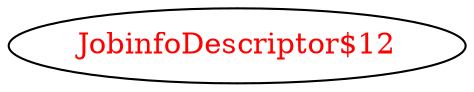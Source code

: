digraph dependencyGraph {
 concentrate=true;
 ranksep="2.0";
 rankdir="LR"; 
 splines="ortho";
"JobinfoDescriptor$12" [fontcolor="red"];
}